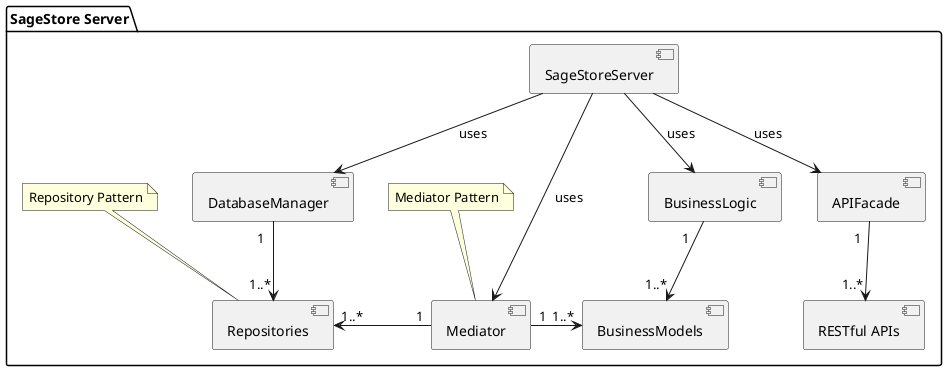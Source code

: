 @startuml
skinparam componentStyle uml2

package "SageStore Server" {
    [SageStoreServer] as SSS
    [APIFacade] as AF
    [BusinessLogic] as BL
    [DatabaseManager] as DM
    [Mediator] as M
    [BusinessModels] 
    [Repositories] 

    SSS -down-> AF : uses
    SSS -down-> BL : uses
    SSS -down-> DM : uses
    SSS -down-> M : uses

    AF -down-> [RESTful APIs] : "1  "   "1..*"
    BL -down-> [BusinessModels] : "1   "   "1..*"
    DM -down-> [Repositories] : "1  "   "1..*"
    M -right-> [BusinessModels] : "1"   "1..*"
    M -left-> [Repositories] : "1"   "1..*"

    BL -[hidden]right-> AF

    note "Mediator Pattern" as MediatorNote
    MediatorNote .. M

    note "Repository Pattern" as RepoNote
    RepoNote .. [Repositories]
}

@enduml
